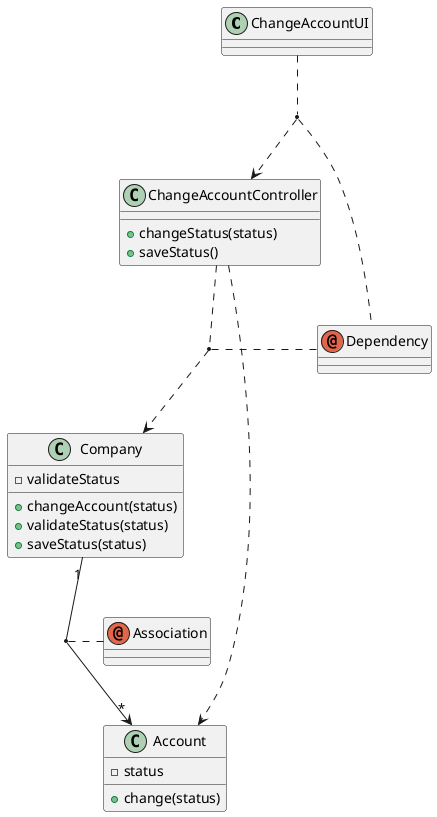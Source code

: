 @startuml
'https://plantuml.com/class-diagram

class "ChangeAccountUI"
class "ChangeAccountController"
class "Company"
class "Account"
annotation "Dependency"
annotation "Association"

"ChangeAccountUI" ..> ChangeAccountController
"ChangeAccountController"  ..> "Company"
"ChangeAccountController" ..> "Account"
"Company" "1" -->"*" "Account"

("ChangeAccountUI", "ChangeAccountController") . "Dependency"
("Company", "ChangeAccountController") . "Dependency"
("Company", "Account") . "Association"


class "Company"{
+changeAccount(status)
+validateStatus(status)
+saveStatus(status)
-validateStatus
}
class "ChangeAccountController"{
+changeStatus(status)
+saveStatus()
}

class Account{
+ change(status)
-status
}

@enduml